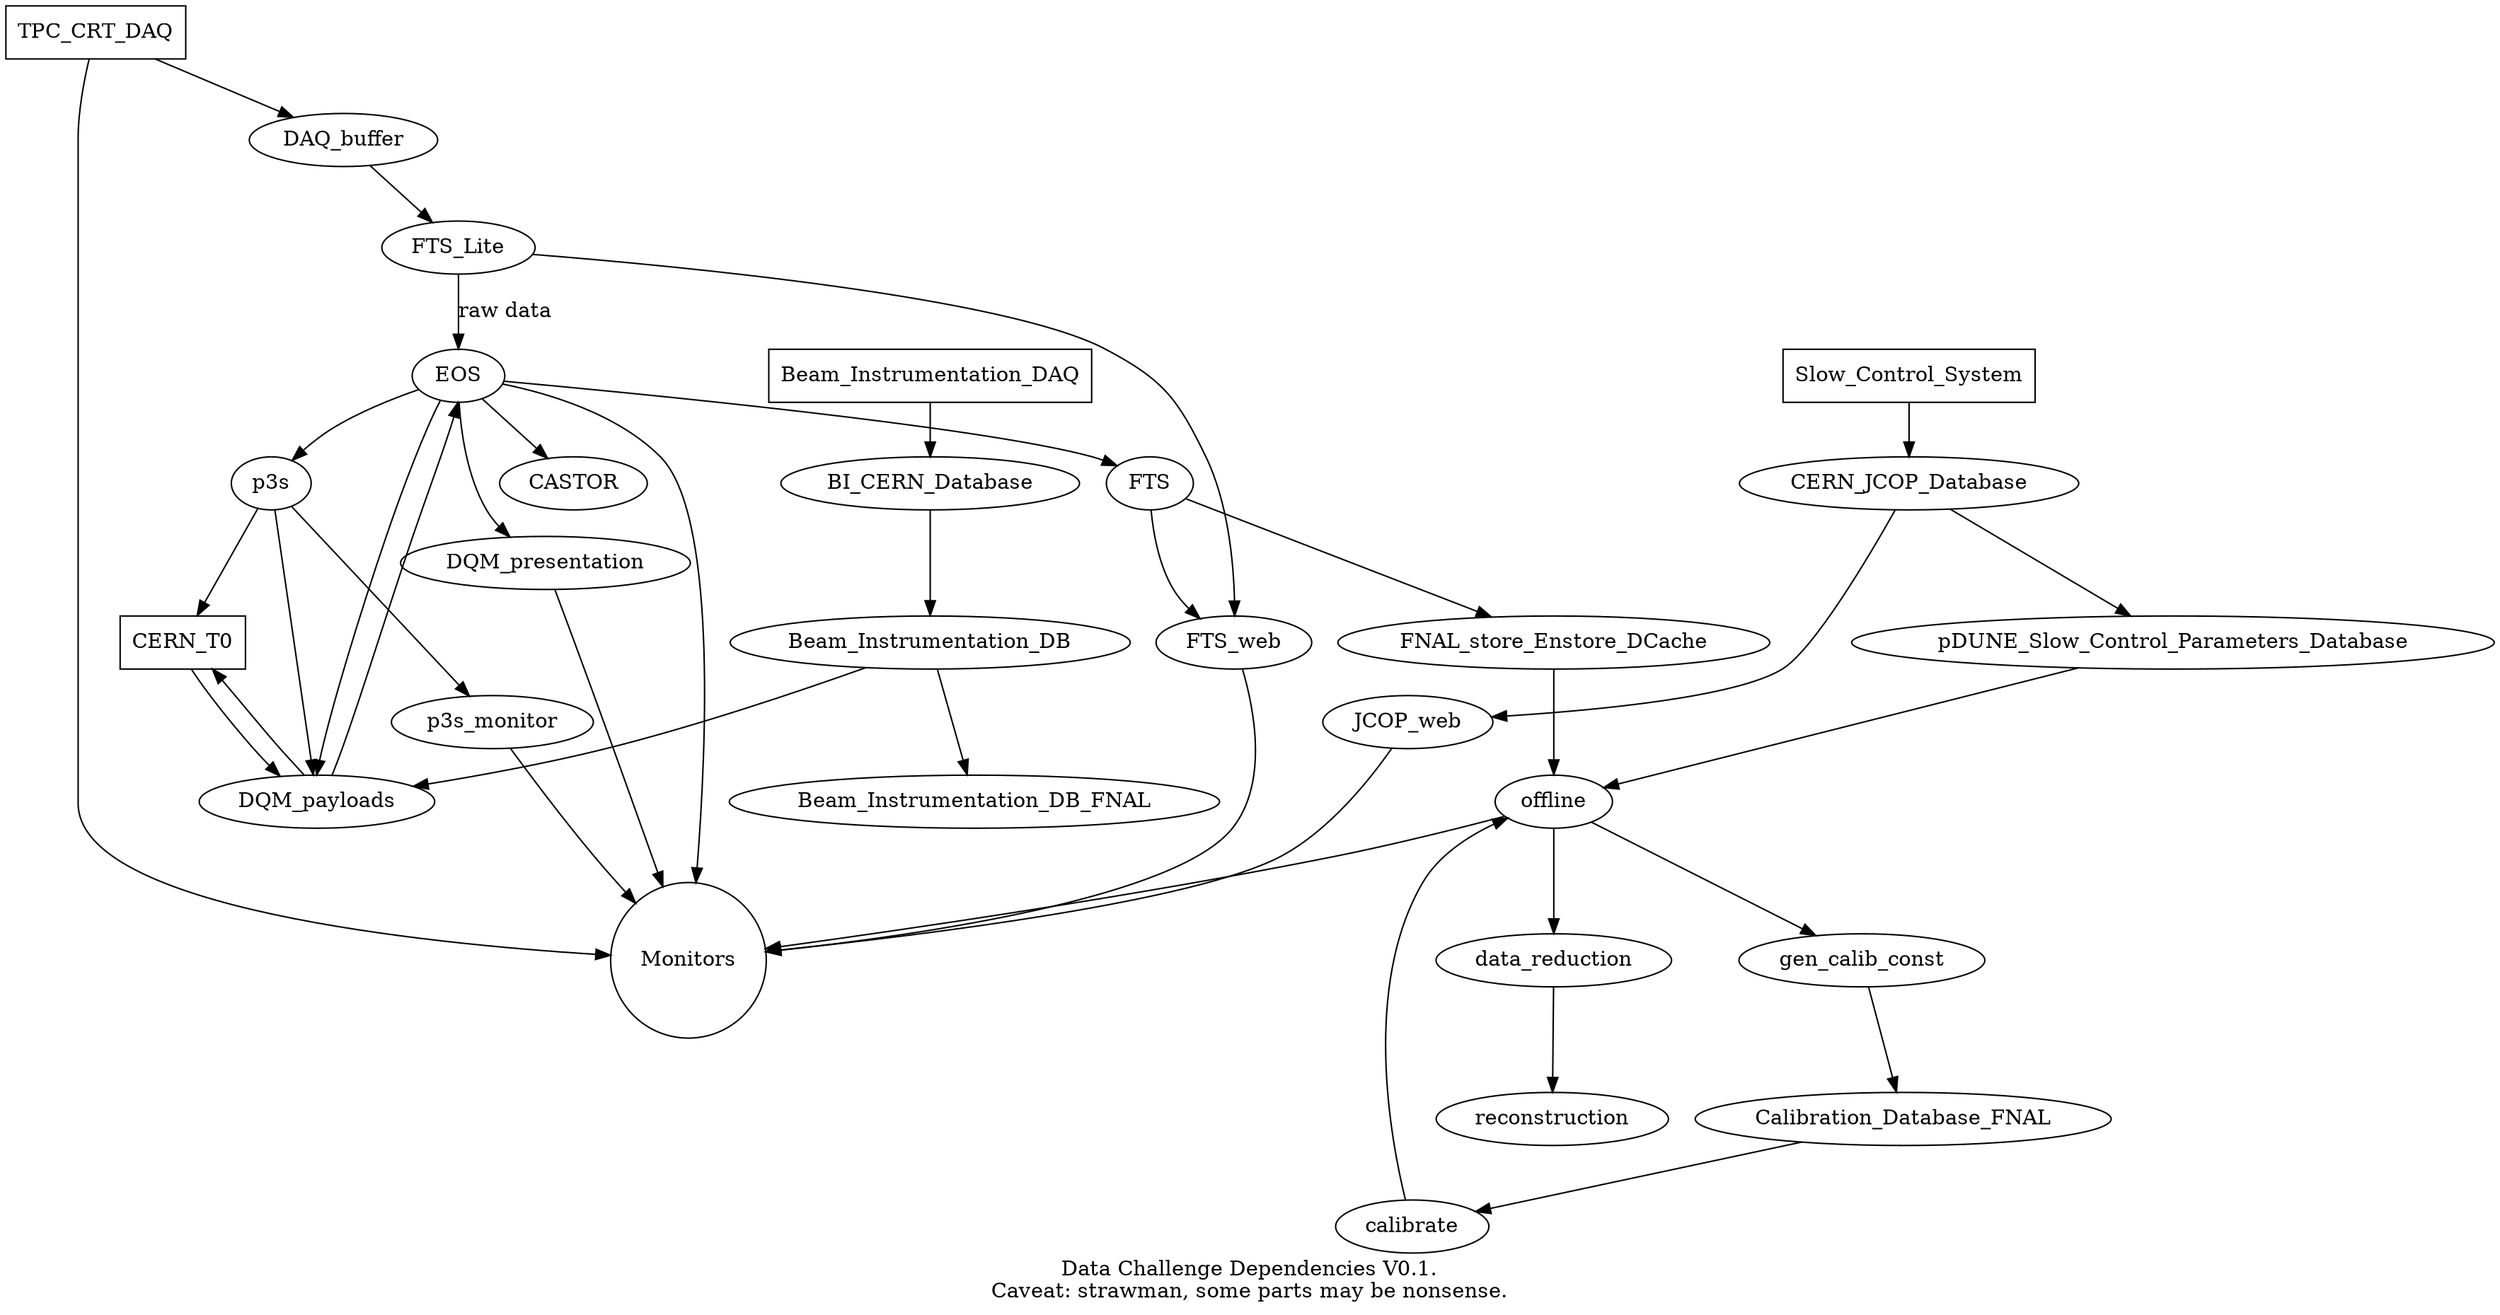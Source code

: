 digraph integration {
    label="Data Challenge Dependencies V0.1.\nCaveat: strawman, some parts may be nonsense.";
    edge [comment="Wildcard node added automatic in EG."];
    node [comment="Wildcard node added automatic in EG."];
    TPC_CRT_DAQ [shape="box"];
    Beam_Instrumentation_DAQ [shape="box"];
    CERN_T0 [shape="box"];
    Slow_Control_System [shape=box];
    Monitors [shape="circle"];
    Slow_Control_System -> CERN_JCOP_Database;
    Beam_Instrumentation_DAQ -> BI_CERN_Database;
    BI_CERN_Database -> Beam_Instrumentation_DB;
    Beam_Instrumentation_DB -> Beam_Instrumentation_DB_FNAL;
    TPC_CRT_DAQ -> DAQ_buffer;
    TPC_CRT_DAQ -> Monitors;
    DAQ_buffer -> FTS_Lite;
    FTS_Lite -> FTS_web;
    FTS_Lite -> EOS  [label="raw data"];
    EOS -> p3s;
    p3s -> CERN_T0;
    p3s -> DQM_payloads;
    p3s -> p3s_monitor;
    p3s_monitor -> Monitors;
    DQM_payloads -> EOS;
    EOS -> DQM_payloads;
    EOS -> DQM_presentation;
    EOS -> Monitors;
    DQM_presentation -> Monitors;
    EOS -> CASTOR;
    EOS -> FTS;
    FTS -> FTS_web;
    FTS_web -> Monitors;
    FTS -> FNAL_store_Enstore_DCache;
    FNAL_store_Enstore_DCache -> offline;
    offline -> data_reduction;
    data_reduction -> reconstruction;
    Beam_Instrumentation_DB -> DQM_payloads;
    CERN_JCOP_Database -> JCOP_web;
    JCOP_web -> Monitors;
    CERN_JCOP_Database -> pDUNE_Slow_Control_Parameters_Database;
    pDUNE_Slow_Control_Parameters_Database -> offline;
    DQM_payloads -> CERN_T0;
    CERN_T0 -> DQM_payloads;
    offline -> gen_calib_const;
    offline -> Monitors;
    gen_calib_const -> Calibration_Database_FNAL;
    Calibration_Database_FNAL -> calibrate;
    calibrate -> offline;
}
